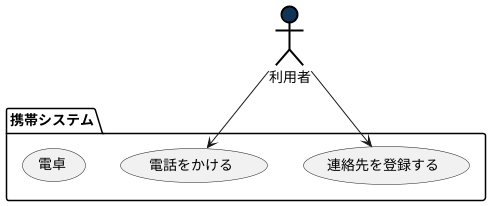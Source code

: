 @startuml ユースケース図
' left to right direction
actor 利用者 #123456;line:black;line.bold;
package 携帯システム {
usecase 連絡先を登録する
usecase 電話をかける
usecase 電卓
}
利用者 --> 連絡先を登録する
利用者 --> 電話をかける
@enduml